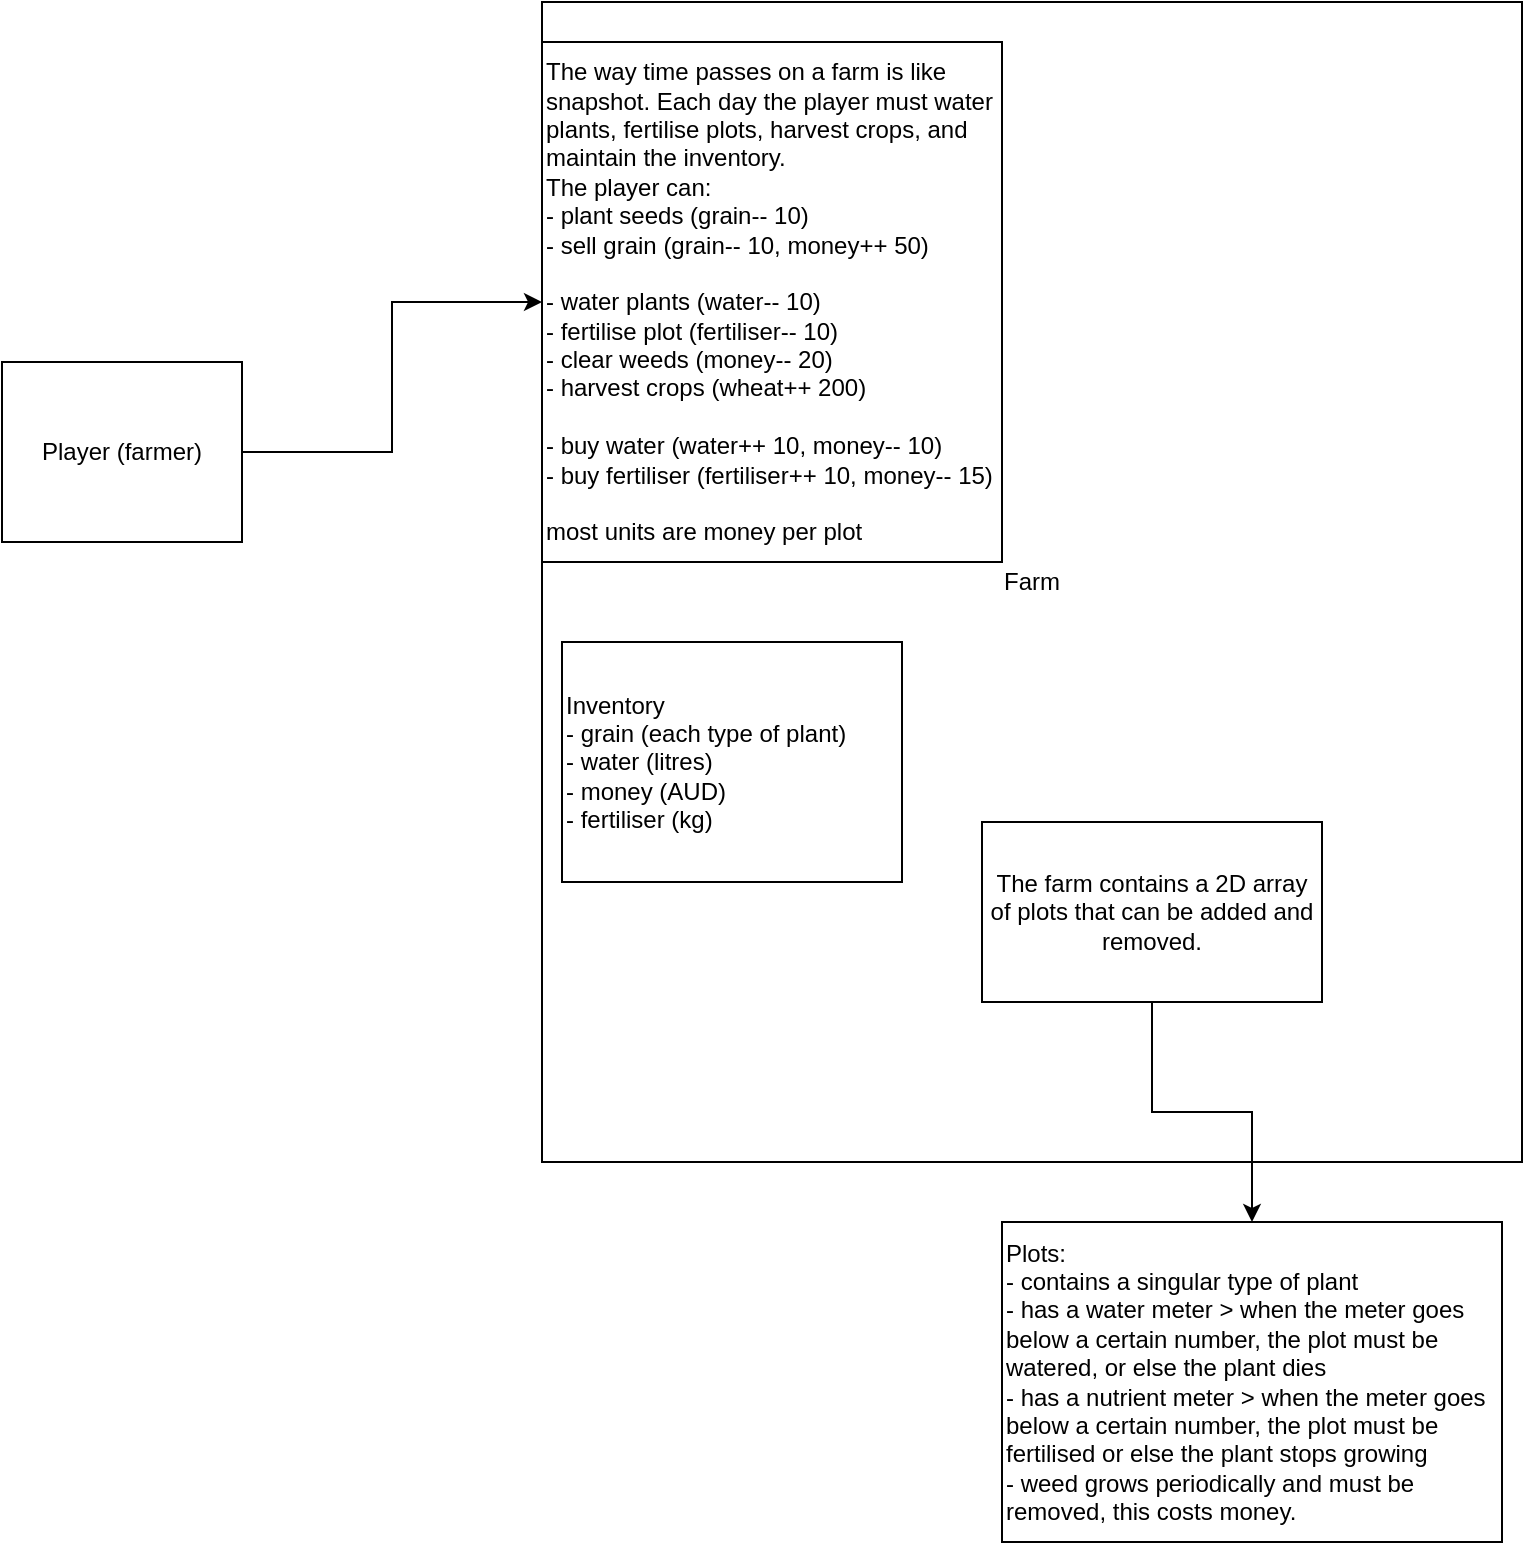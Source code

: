 <mxfile version="21.8.0" type="onedrive">
  <diagram name="Page-1" id="EN_TyJ7mpwFog6za4wWJ">
    <mxGraphModel grid="1" page="1" gridSize="10" guides="1" tooltips="1" connect="1" arrows="1" fold="1" pageScale="1" pageWidth="827" pageHeight="1169" math="0" shadow="0">
      <root>
        <mxCell id="0" />
        <mxCell id="1" parent="0" />
        <mxCell id="ljmjoNkGV05wwyPT0JmD-2" value="Player (farmer)" style="rounded=0;whiteSpace=wrap;html=1;" vertex="1" parent="1">
          <mxGeometry x="30" y="80" width="120" height="90" as="geometry" />
        </mxCell>
        <mxCell id="ljmjoNkGV05wwyPT0JmD-3" value="" style="endArrow=none;html=1;rounded=0;" edge="1" parent="1">
          <mxGeometry width="50" height="50" relative="1" as="geometry">
            <mxPoint x="380" y="300" as="sourcePoint" />
            <mxPoint x="430" y="250" as="targetPoint" />
          </mxGeometry>
        </mxCell>
        <mxCell id="ljmjoNkGV05wwyPT0JmD-1" value="Farm" style="rounded=0;whiteSpace=wrap;html=1;" vertex="1" parent="1">
          <mxGeometry x="300" y="-100" width="490" height="580" as="geometry" />
        </mxCell>
        <mxCell id="ljmjoNkGV05wwyPT0JmD-14" style="edgeStyle=orthogonalEdgeStyle;rounded=0;orthogonalLoop=1;jettySize=auto;html=1;entryX=0;entryY=0.5;entryDx=0;entryDy=0;" edge="1" parent="1" source="ljmjoNkGV05wwyPT0JmD-2" target="ljmjoNkGV05wwyPT0JmD-13">
          <mxGeometry relative="1" as="geometry" />
        </mxCell>
        <mxCell id="ljmjoNkGV05wwyPT0JmD-13" value="The way time passes on a farm is like snapshot. Each day the player must water plants, fertilise plots, harvest crops, and maintain the inventory.&lt;br&gt;The player can:&lt;br&gt;&lt;div style=&quot;&quot;&gt;&lt;span style=&quot;background-color: initial;&quot;&gt;- plant seeds (grain-- 10)&lt;/span&gt;&lt;/div&gt;&lt;div style=&quot;&quot;&gt;&lt;span style=&quot;background-color: initial;&quot;&gt;- sell grain (grain-- 10, money++ 50)&lt;/span&gt;&lt;/div&gt;&lt;div style=&quot;&quot;&gt;&lt;span style=&quot;background-color: initial;&quot;&gt;&lt;br&gt;&lt;/span&gt;&lt;/div&gt;&lt;div style=&quot;&quot;&gt;- water plants (water-- 10)&lt;/div&gt;&lt;div style=&quot;&quot;&gt;- fertilise plot (fertiliser-- 10)&lt;/div&gt;&lt;div style=&quot;&quot;&gt;- clear weeds (money-- 20)&lt;/div&gt;&lt;div style=&quot;&quot;&gt;- harvest crops (wheat++ 200)&lt;br&gt;&lt;/div&gt;&lt;div style=&quot;&quot;&gt;&lt;br&gt;&lt;/div&gt;&lt;div style=&quot;&quot;&gt;- buy water (water++ 10, money-- 10)&lt;/div&gt;&lt;div style=&quot;&quot;&gt;&lt;div style=&quot;border-color: var(--border-color);&quot;&gt;- buy fertiliser (fertiliser++ 10, money-- 15)&lt;/div&gt;&lt;div style=&quot;border-color: var(--border-color);&quot;&gt;&lt;br style=&quot;border-color: var(--border-color);&quot;&gt;&lt;/div&gt;&lt;/div&gt;&lt;div style=&quot;&quot;&gt;most units are money per plot&lt;/div&gt;" style="rounded=0;whiteSpace=wrap;html=1;align=left;" vertex="1" parent="1">
          <mxGeometry x="300" y="-80" width="230" height="260" as="geometry" />
        </mxCell>
        <mxCell id="ljmjoNkGV05wwyPT0JmD-15" value="Inventory&lt;br&gt;- grain (each type of plant)&lt;br&gt;- water (litres)&lt;br&gt;- money (AUD)&lt;br&gt;- fertiliser (kg)" style="rounded=0;whiteSpace=wrap;html=1;align=left;" vertex="1" parent="1">
          <mxGeometry x="310" y="220" width="170" height="120" as="geometry" />
        </mxCell>
        <mxCell id="5wejD83uETPqeoIf3nie-1" value="Plots:&lt;br&gt;- contains a singular type of plant&lt;br&gt;- has a water meter &amp;gt; when the meter goes below a certain number, the plot must be watered, or else the plant dies&lt;br&gt;- has a nutrient meter &amp;gt; when the meter goes below a certain number, the plot must be fertilised or else the plant stops growing&lt;br&gt;- weed grows periodically and must be removed, this costs money." style="rounded=0;whiteSpace=wrap;html=1;align=left;" vertex="1" parent="1">
          <mxGeometry x="530" y="510" width="250" height="160" as="geometry" />
        </mxCell>
        <mxCell id="5wejD83uETPqeoIf3nie-3" style="edgeStyle=orthogonalEdgeStyle;rounded=0;orthogonalLoop=1;jettySize=auto;html=1;entryX=0.5;entryY=0;entryDx=0;entryDy=0;" edge="1" parent="1" source="5wejD83uETPqeoIf3nie-2" target="5wejD83uETPqeoIf3nie-1">
          <mxGeometry relative="1" as="geometry" />
        </mxCell>
        <mxCell id="5wejD83uETPqeoIf3nie-2" value="The farm contains a 2D array of plots that can be added and removed." style="rounded=0;whiteSpace=wrap;html=1;" vertex="1" parent="1">
          <mxGeometry x="520" y="310" width="170" height="90" as="geometry" />
        </mxCell>
      </root>
    </mxGraphModel>
  </diagram>
</mxfile>
